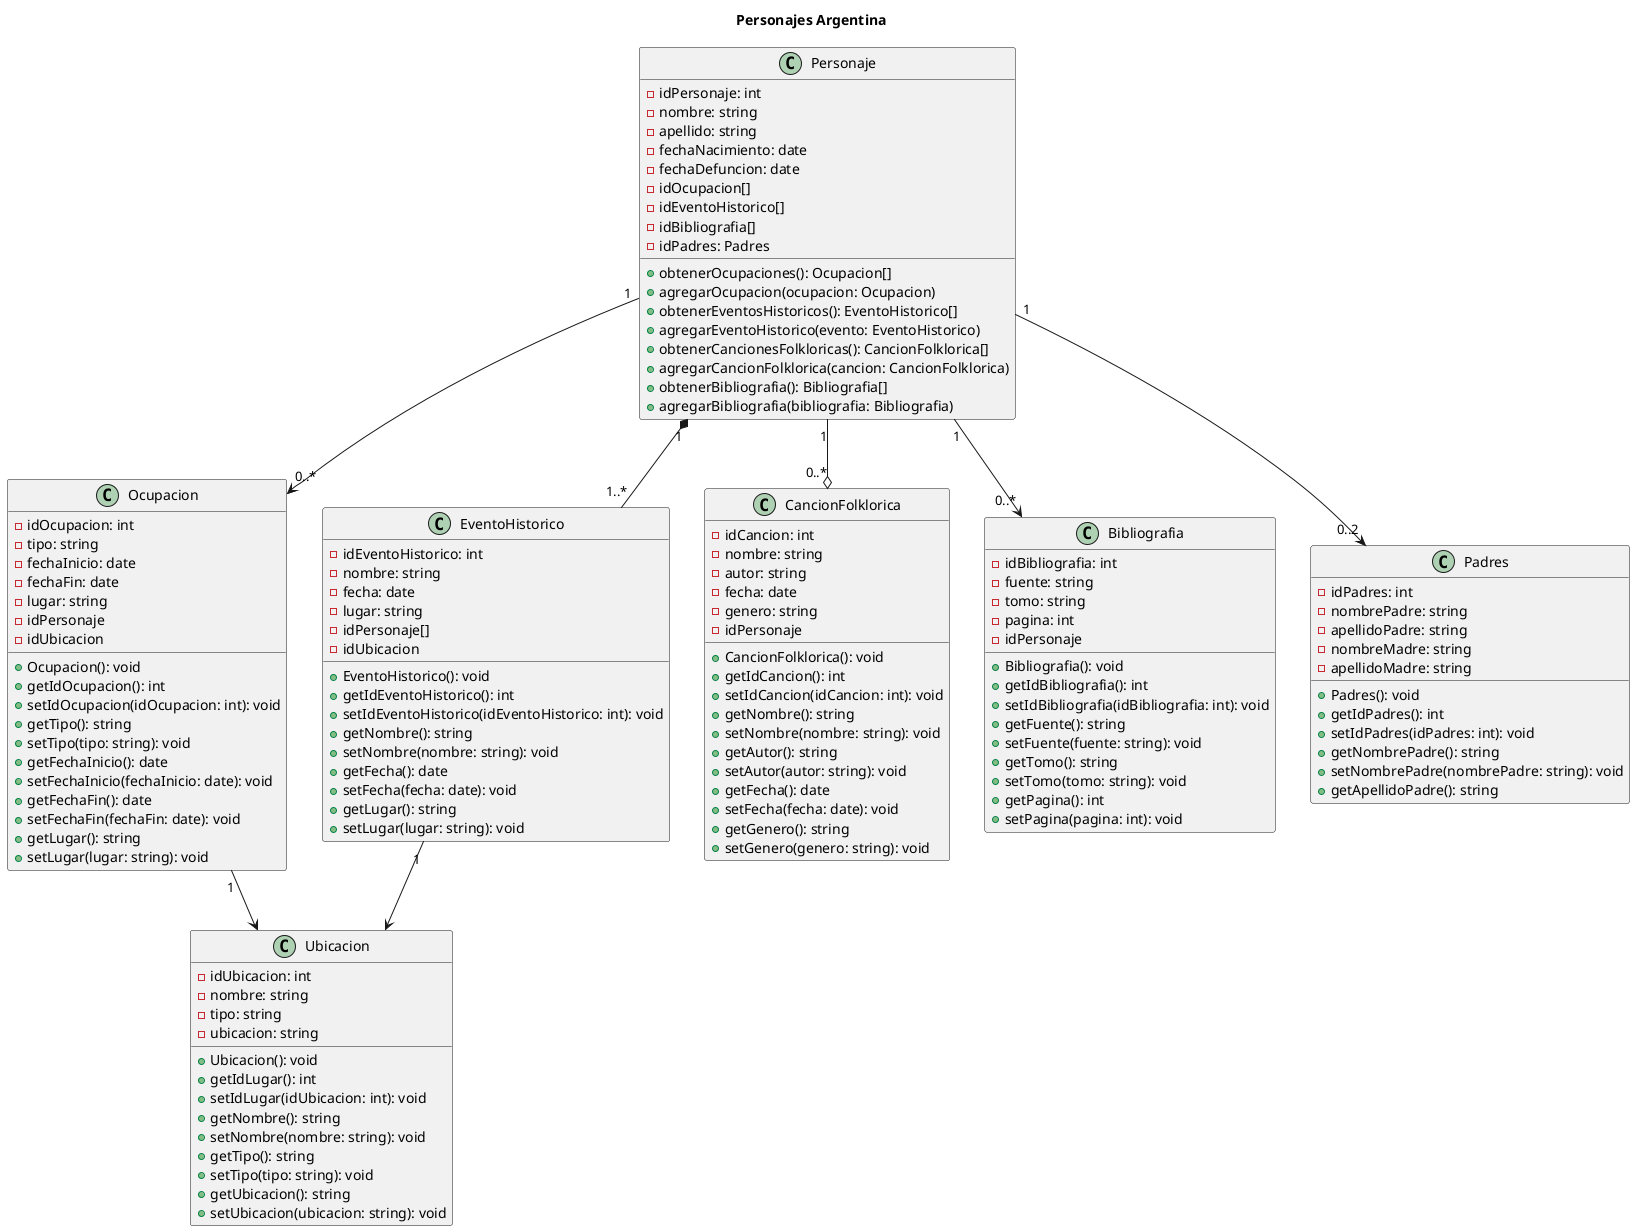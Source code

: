 @startuml Personajes Argentina

title Personajes Argentina

class Personaje {
    - idPersonaje: int
    - nombre: string
    - apellido: string
    - fechaNacimiento: date
    - fechaDefuncion: date
    - idOcupacion[]
    - idEventoHistorico[]
    - idBibliografia[]
    - idPadres: Padres

    + obtenerOcupaciones(): Ocupacion[]
    + agregarOcupacion(ocupacion: Ocupacion)
    + obtenerEventosHistoricos(): EventoHistorico[]
    + agregarEventoHistorico(evento: EventoHistorico)
    + obtenerCancionesFolkloricas(): CancionFolklorica[]
    + agregarCancionFolklorica(cancion: CancionFolklorica)
    + obtenerBibliografia(): Bibliografia[]
    + agregarBibliografia(bibliografia: Bibliografia)
}

class Ocupacion {
    - idOcupacion: int
    - tipo: string
    - fechaInicio: date
    - fechaFin: date
    - lugar: string
    - idPersonaje
    - idUbicacion

    + Ocupacion(): void
    + getIdOcupacion(): int
    + setIdOcupacion(idOcupacion: int): void
    + getTipo(): string
    + setTipo(tipo: string): void
    + getFechaInicio(): date
    + setFechaInicio(fechaInicio: date): void
    + getFechaFin(): date
    + setFechaFin(fechaFin: date): void
    + getLugar(): string
    + setLugar(lugar: string): void
}

class EventoHistorico {
    - idEventoHistorico: int
    - nombre: string
    - fecha: date
    - lugar: string
    - idPersonaje[]
    - idUbicacion

    + EventoHistorico(): void
    + getIdEventoHistorico(): int
    + setIdEventoHistorico(idEventoHistorico: int): void
    + getNombre(): string
    + setNombre(nombre: string): void
    + getFecha(): date
    + setFecha(fecha: date): void
    + getLugar(): string
    + setLugar(lugar: string): void
}

class CancionFolklorica {
    - idCancion: int
    - nombre: string
    - autor: string
    - fecha: date
    - genero: string
    - idPersonaje

    + CancionFolklorica(): void
    + getIdCancion(): int
    + setIdCancion(idCancion: int): void
    + getNombre(): string
    + setNombre(nombre: string): void
    + getAutor(): string
    + setAutor(autor: string): void
    + getFecha(): date
    + setFecha(fecha: date): void
    + getGenero(): string
    + setGenero(genero: string): void
}

class Bibliografia {
    - idBibliografia: int
    - fuente: string
    - tomo: string
    - pagina: int
    - idPersonaje

    + Bibliografia(): void
    + getIdBibliografia(): int
    + setIdBibliografia(idBibliografia: int): void
    + getFuente(): string
    + setFuente(fuente: string): void
    + getTomo(): string
    + setTomo(tomo: string): void
    + getPagina(): int
    + setPagina(pagina: int): void
}

class Ubicacion {
    - idUbicacion: int
    - nombre: string
    - tipo: string
    - ubicacion: string

    + Ubicacion(): void
    + getIdLugar(): int
    + setIdLugar(idUbicacion: int): void
    + getNombre(): string
    + setNombre(nombre: string): void
    + getTipo(): string
    + setTipo(tipo: string): void
    + getUbicacion(): string
    + setUbicacion(ubicacion: string): void
}

class Padres {
    - idPadres: int
    - nombrePadre: string
    - apellidoPadre: string
    - nombreMadre: string
    - apellidoMadre: string

    + Padres(): void
    + getIdPadres(): int
    + setIdPadres(idPadres: int): void
    + getNombrePadre(): string
    + setNombrePadre(nombrePadre: string): void
    + getApellidoPadre(): string
}

Personaje "1" --> "0..*" Ocupacion
Personaje "1" *-- "1..*" EventoHistorico
Personaje "1" --o "0..*" CancionFolklorica
Personaje "1" --> "0..*" Bibliografia
Personaje "1" --> "0..2" Padres
Ocupacion "1" --> Ubicacion
EventoHistorico "1" --> Ubicacion

@enduml